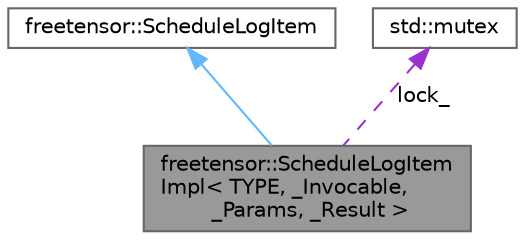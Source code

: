 digraph "freetensor::ScheduleLogItemImpl&lt; TYPE, _Invocable, _Params, _Result &gt;"
{
 // LATEX_PDF_SIZE
  bgcolor="transparent";
  edge [fontname=Helvetica,fontsize=10,labelfontname=Helvetica,labelfontsize=10];
  node [fontname=Helvetica,fontsize=10,shape=box,height=0.2,width=0.4];
  Node1 [label="freetensor::ScheduleLogItem\lImpl\< TYPE, _Invocable,\l _Params, _Result \>",height=0.2,width=0.4,color="gray40", fillcolor="grey60", style="filled", fontcolor="black",tooltip=" "];
  Node2 -> Node1 [dir="back",color="steelblue1",style="solid"];
  Node2 [label="freetensor::ScheduleLogItem",height=0.2,width=0.4,color="gray40", fillcolor="white", style="filled",URL="$classfreetensor_1_1ScheduleLogItem.html",tooltip=" "];
  Node3 -> Node1 [dir="back",color="darkorchid3",style="dashed",label=" lock_" ];
  Node3 [label="std::mutex",height=0.2,width=0.4,color="gray40", fillcolor="white", style="filled",tooltip=" "];
}
